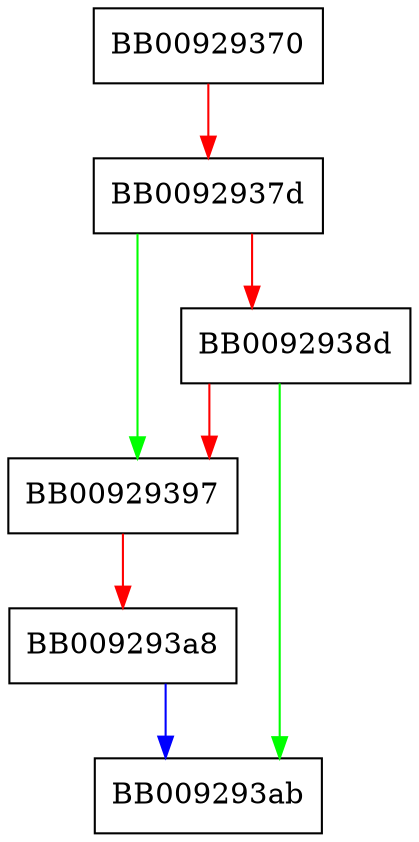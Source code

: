 digraph _Unwind_GetGR {
  node [shape="box"];
  graph [splines=ortho];
  BB00929370 -> BB0092937d [color="red"];
  BB0092937d -> BB00929397 [color="green"];
  BB0092937d -> BB0092938d [color="red"];
  BB0092938d -> BB009293ab [color="green"];
  BB0092938d -> BB00929397 [color="red"];
  BB00929397 -> BB009293a8 [color="red"];
  BB009293a8 -> BB009293ab [color="blue"];
}